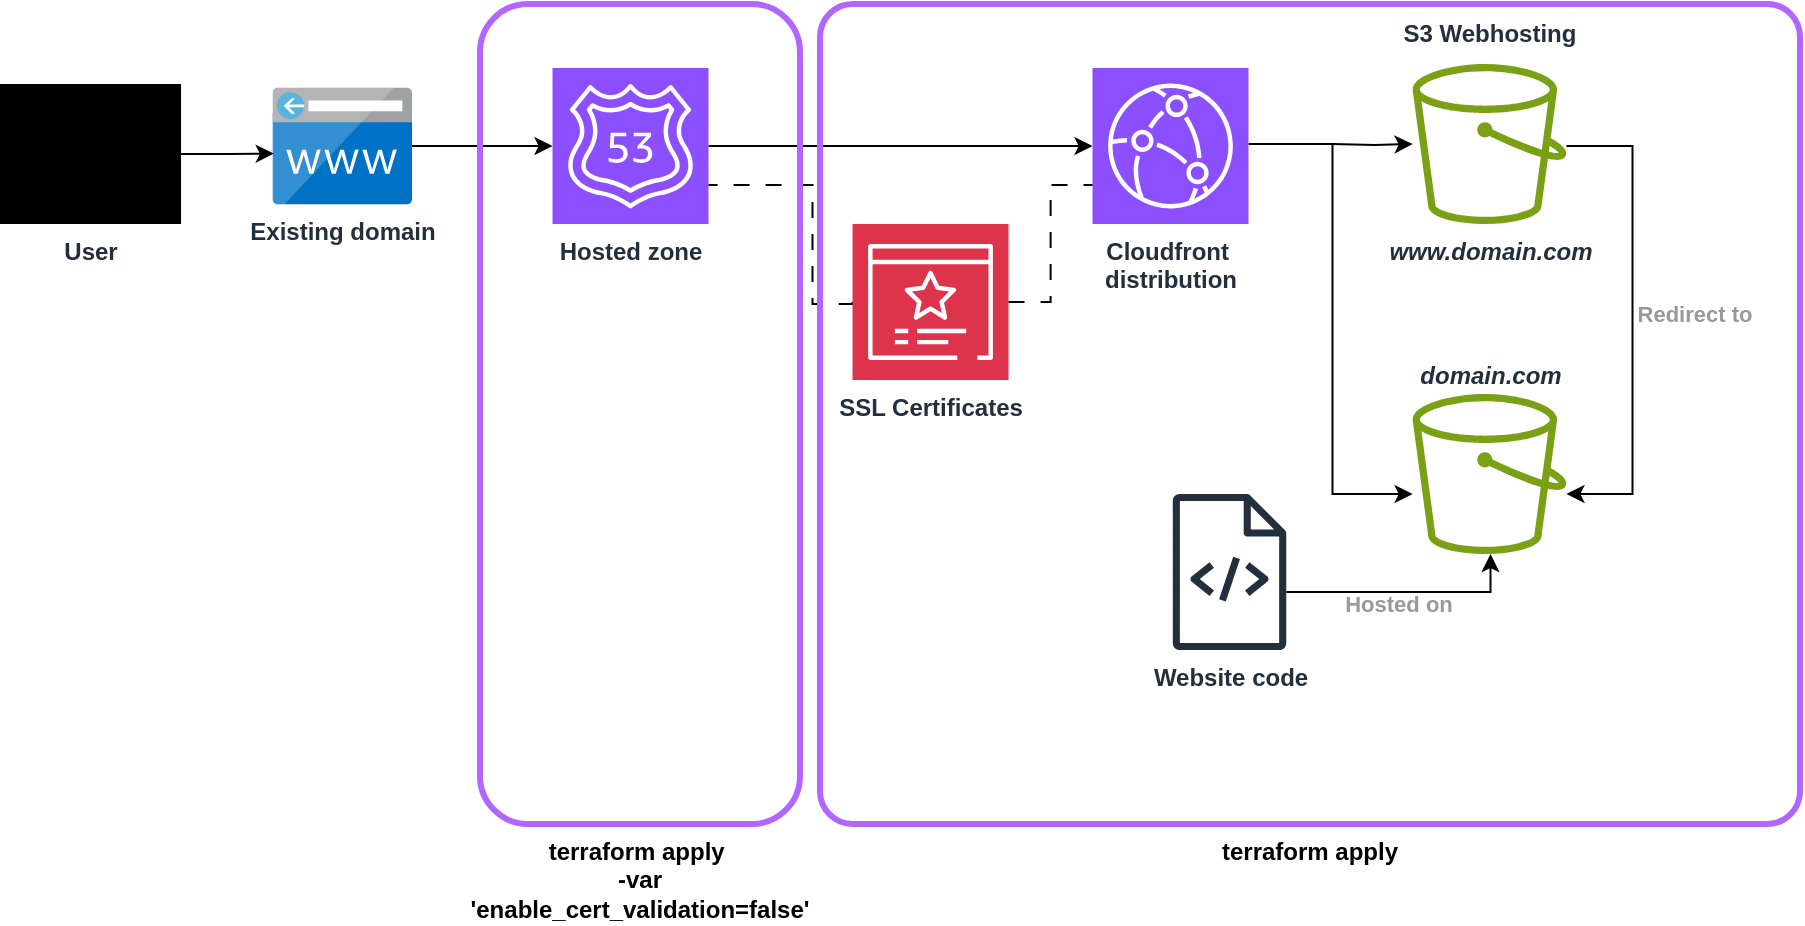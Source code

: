 <mxfile version="26.0.11">
  <diagram name="Page-1" id="fk--v4Ps8Lt8dZppLK3Z">
    <mxGraphModel dx="2787" dy="1240" grid="1" gridSize="10" guides="1" tooltips="1" connect="1" arrows="1" fold="1" page="0" pageScale="1" pageWidth="827" pageHeight="1169" background="none" math="0" shadow="0">
      <root>
        <mxCell id="0" />
        <mxCell id="1" parent="0" />
        <mxCell id="LNFYNFp6tIIB9ON7b7Gi-64" value="" style="group;whiteSpace=wrap;fillColor=none;" vertex="1" connectable="0" parent="1">
          <mxGeometry x="410" y="510" width="900" height="450" as="geometry" />
        </mxCell>
        <mxCell id="LNFYNFp6tIIB9ON7b7Gi-59" value="&lt;b style=&quot;color: rgb(35, 47, 62); text-wrap-mode: nowrap;&quot;&gt;S3 Webhosting&lt;/b&gt;" style="text;html=1;align=center;verticalAlign=middle;whiteSpace=wrap;rounded=0;" vertex="1" parent="LNFYNFp6tIIB9ON7b7Gi-64">
          <mxGeometry x="694.77" width="100" height="30" as="geometry" />
        </mxCell>
        <mxCell id="LNFYNFp6tIIB9ON7b7Gi-39" style="edgeStyle=orthogonalEdgeStyle;rounded=0;orthogonalLoop=1;jettySize=auto;html=1;fontColor=#666666;" edge="1" source="LNFYNFp6tIIB9ON7b7Gi-41" target="LNFYNFp6tIIB9ON7b7Gi-53" parent="LNFYNFp6tIIB9ON7b7Gi-64">
          <mxGeometry relative="1" as="geometry">
            <Array as="points">
              <mxPoint x="816.26" y="71" />
              <mxPoint x="816.26" y="245" />
            </Array>
          </mxGeometry>
        </mxCell>
        <mxCell id="LNFYNFp6tIIB9ON7b7Gi-40" value="&lt;b style=&quot;color: rgb(153, 153, 153);&quot;&gt;Redirect to&lt;/b&gt;" style="edgeLabel;html=1;align=center;verticalAlign=middle;resizable=0;points=[];labelBackgroundColor=none;labelBorderColor=none;" vertex="1" connectable="0" parent="LNFYNFp6tIIB9ON7b7Gi-39">
          <mxGeometry x="-0.03" y="2" relative="1" as="geometry">
            <mxPoint x="28" as="offset" />
          </mxGeometry>
        </mxCell>
        <mxCell id="LNFYNFp6tIIB9ON7b7Gi-41" value="&lt;b&gt;www.domain.com&lt;/b&gt;" style="sketch=0;outlineConnect=0;fontColor=#232F3E;gradientColor=none;fillColor=#7AA116;strokeColor=none;dashed=0;verticalLabelPosition=bottom;verticalAlign=top;align=center;html=1;fontSize=12;fontStyle=2;aspect=fixed;pointerEvents=1;shape=mxgraph.aws4.bucket;" vertex="1" parent="LNFYNFp6tIIB9ON7b7Gi-64">
          <mxGeometry x="706.3" y="30" width="76.93" height="80" as="geometry" />
        </mxCell>
        <mxCell id="LNFYNFp6tIIB9ON7b7Gi-42" style="edgeStyle=orthogonalEdgeStyle;rounded=0;orthogonalLoop=1;jettySize=auto;html=1;" edge="1" source="LNFYNFp6tIIB9ON7b7Gi-43" target="LNFYNFp6tIIB9ON7b7Gi-50" parent="LNFYNFp6tIIB9ON7b7Gi-64">
          <mxGeometry relative="1" as="geometry" />
        </mxCell>
        <mxCell id="LNFYNFp6tIIB9ON7b7Gi-43" value="&lt;b&gt;Hosted zone&lt;/b&gt;" style="sketch=0;points=[[0,0,0],[0.25,0,0],[0.5,0,0],[0.75,0,0],[1,0,0],[0,1,0],[0.25,1,0],[0.5,1,0],[0.75,1,0],[1,1,0],[0,0.25,0],[0,0.5,0],[0,0.75,0],[1,0.25,0],[1,0.5,0],[1,0.75,0]];outlineConnect=0;fontColor=#232F3E;fillColor=#8C4FFF;strokeColor=#ffffff;dashed=0;verticalLabelPosition=bottom;verticalAlign=top;align=center;html=1;fontSize=12;fontStyle=0;aspect=fixed;shape=mxgraph.aws4.resourceIcon;resIcon=mxgraph.aws4.route_53;" vertex="1" parent="LNFYNFp6tIIB9ON7b7Gi-64">
          <mxGeometry x="276.26" y="32" width="78" height="78" as="geometry" />
        </mxCell>
        <mxCell id="LNFYNFp6tIIB9ON7b7Gi-44" value="&lt;b&gt;User&lt;/b&gt;" style="sketch=0;verticalLabelPosition=bottom;sketch=0;aspect=fixed;html=1;verticalAlign=top;strokeColor=none;fillColor=#000000;align=center;outlineConnect=0;pointerEvents=1;shape=mxgraph.citrix2.desktop;fontColor=#232F3E;" vertex="1" parent="LNFYNFp6tIIB9ON7b7Gi-64">
          <mxGeometry y="40" width="90.53" height="70" as="geometry" />
        </mxCell>
        <mxCell id="LNFYNFp6tIIB9ON7b7Gi-45" style="edgeStyle=orthogonalEdgeStyle;rounded=0;orthogonalLoop=1;jettySize=auto;html=1;" edge="1" source="LNFYNFp6tIIB9ON7b7Gi-46" target="LNFYNFp6tIIB9ON7b7Gi-43" parent="LNFYNFp6tIIB9ON7b7Gi-64">
          <mxGeometry relative="1" as="geometry" />
        </mxCell>
        <mxCell id="LNFYNFp6tIIB9ON7b7Gi-46" value="&lt;b&gt;Existing domain&lt;/b&gt;" style="image;sketch=0;aspect=fixed;html=1;points=[];align=center;fontSize=12;image=img/lib/mscae/CustomDomain.svg;labelBackgroundColor=none;fontColor=#232F3E;" vertex="1" parent="LNFYNFp6tIIB9ON7b7Gi-64">
          <mxGeometry x="136.26" y="41.7" width="69.76" height="58.6" as="geometry" />
        </mxCell>
        <mxCell id="LNFYNFp6tIIB9ON7b7Gi-47" style="edgeStyle=orthogonalEdgeStyle;rounded=0;orthogonalLoop=1;jettySize=auto;html=1;entryX=0.009;entryY=0.565;entryDx=0;entryDy=0;entryPerimeter=0;" edge="1" source="LNFYNFp6tIIB9ON7b7Gi-44" target="LNFYNFp6tIIB9ON7b7Gi-46" parent="LNFYNFp6tIIB9ON7b7Gi-64">
          <mxGeometry relative="1" as="geometry">
            <mxPoint x="76.26" y="65" as="sourcePoint" />
            <mxPoint x="143.26" y="65" as="targetPoint" />
            <Array as="points" />
          </mxGeometry>
        </mxCell>
        <mxCell id="LNFYNFp6tIIB9ON7b7Gi-48" style="edgeStyle=orthogonalEdgeStyle;rounded=0;orthogonalLoop=1;jettySize=auto;html=1;" edge="1" target="LNFYNFp6tIIB9ON7b7Gi-41" parent="LNFYNFp6tIIB9ON7b7Gi-64">
          <mxGeometry relative="1" as="geometry">
            <mxPoint x="666.26" y="70" as="sourcePoint" />
          </mxGeometry>
        </mxCell>
        <mxCell id="LNFYNFp6tIIB9ON7b7Gi-49" style="edgeStyle=orthogonalEdgeStyle;rounded=0;orthogonalLoop=1;jettySize=auto;html=1;" edge="1" source="LNFYNFp6tIIB9ON7b7Gi-50" target="LNFYNFp6tIIB9ON7b7Gi-53" parent="LNFYNFp6tIIB9ON7b7Gi-64">
          <mxGeometry relative="1" as="geometry">
            <Array as="points">
              <mxPoint x="666.26" y="70" />
              <mxPoint x="666.26" y="245" />
            </Array>
          </mxGeometry>
        </mxCell>
        <mxCell id="LNFYNFp6tIIB9ON7b7Gi-50" value="&lt;b&gt;Cloudfront&amp;nbsp;&lt;/b&gt;&lt;div&gt;&lt;b&gt;distribution&lt;/b&gt;&lt;/div&gt;" style="sketch=0;points=[[0,0,0],[0.25,0,0],[0.5,0,0],[0.75,0,0],[1,0,0],[0,1,0],[0.25,1,0],[0.5,1,0],[0.75,1,0],[1,1,0],[0,0.25,0],[0,0.5,0],[0,0.75,0],[1,0.25,0],[1,0.5,0],[1,0.75,0]];outlineConnect=0;fontColor=#232F3E;fillColor=#8C4FFF;strokeColor=#ffffff;dashed=0;verticalLabelPosition=bottom;verticalAlign=top;align=center;html=1;fontSize=12;fontStyle=0;aspect=fixed;shape=mxgraph.aws4.resourceIcon;resIcon=mxgraph.aws4.cloudfront;" vertex="1" parent="LNFYNFp6tIIB9ON7b7Gi-64">
          <mxGeometry x="546.26" y="32" width="78" height="78" as="geometry" />
        </mxCell>
        <mxCell id="LNFYNFp6tIIB9ON7b7Gi-51" style="edgeStyle=orthogonalEdgeStyle;rounded=0;orthogonalLoop=1;jettySize=auto;html=1;exitX=0;exitY=0.5;exitDx=0;exitDy=0;exitPerimeter=0;entryX=1;entryY=0.75;entryDx=0;entryDy=0;entryPerimeter=0;dashed=1;dashPattern=8 8;endArrow=none;endFill=0;startFill=0;" edge="1" source="LNFYNFp6tIIB9ON7b7Gi-52" target="LNFYNFp6tIIB9ON7b7Gi-43" parent="LNFYNFp6tIIB9ON7b7Gi-64">
          <mxGeometry relative="1" as="geometry">
            <mxPoint x="306.26" y="105" as="targetPoint" />
            <Array as="points">
              <mxPoint x="406.26" y="150" />
              <mxPoint x="406.26" y="91" />
            </Array>
          </mxGeometry>
        </mxCell>
        <mxCell id="LNFYNFp6tIIB9ON7b7Gi-52" value="&lt;b&gt;SSL Certificates&lt;/b&gt;" style="sketch=0;points=[[0,0,0],[0.25,0,0],[0.5,0,0],[0.75,0,0],[1,0,0],[0,1,0],[0.25,1,0],[0.5,1,0],[0.75,1,0],[1,1,0],[0,0.25,0],[0,0.5,0],[0,0.75,0],[1,0.25,0],[1,0.5,0],[1,0.75,0]];outlineConnect=0;fontColor=#232F3E;fillColor=#DD344C;strokeColor=#ffffff;dashed=0;verticalLabelPosition=bottom;verticalAlign=top;align=center;html=1;fontSize=12;fontStyle=0;aspect=fixed;shape=mxgraph.aws4.resourceIcon;resIcon=mxgraph.aws4.certificate_manager_3;" vertex="1" parent="LNFYNFp6tIIB9ON7b7Gi-64">
          <mxGeometry x="426.26" y="110" width="78" height="78" as="geometry" />
        </mxCell>
        <mxCell id="LNFYNFp6tIIB9ON7b7Gi-53" value="&lt;div&gt;&lt;b&gt;&lt;br&gt;&lt;/b&gt;&lt;b&gt;domain.com&lt;/b&gt;&lt;b&gt;&lt;/b&gt;&lt;/div&gt;" style="sketch=0;outlineConnect=0;fontColor=#232F3E;gradientColor=none;fillColor=#7AA116;strokeColor=none;dashed=0;verticalLabelPosition=top;verticalAlign=bottom;align=center;html=1;fontSize=12;fontStyle=2;aspect=fixed;pointerEvents=1;shape=mxgraph.aws4.bucket;labelPosition=center;" vertex="1" parent="LNFYNFp6tIIB9ON7b7Gi-64">
          <mxGeometry x="706.3" y="195" width="76.93" height="80" as="geometry" />
        </mxCell>
        <mxCell id="LNFYNFp6tIIB9ON7b7Gi-54" style="edgeStyle=orthogonalEdgeStyle;rounded=0;orthogonalLoop=1;jettySize=auto;html=1;exitX=1;exitY=0.5;exitDx=0;exitDy=0;exitPerimeter=0;entryX=0;entryY=0.75;entryDx=0;entryDy=0;entryPerimeter=0;dashed=1;dashPattern=8 8;endArrow=none;endFill=0;startFill=0;" edge="1" source="LNFYNFp6tIIB9ON7b7Gi-52" target="LNFYNFp6tIIB9ON7b7Gi-50" parent="LNFYNFp6tIIB9ON7b7Gi-64">
          <mxGeometry relative="1" as="geometry" />
        </mxCell>
        <mxCell id="LNFYNFp6tIIB9ON7b7Gi-55" style="edgeStyle=orthogonalEdgeStyle;rounded=0;orthogonalLoop=1;jettySize=auto;html=1;" edge="1" source="LNFYNFp6tIIB9ON7b7Gi-57" target="LNFYNFp6tIIB9ON7b7Gi-53" parent="LNFYNFp6tIIB9ON7b7Gi-64">
          <mxGeometry relative="1" as="geometry">
            <Array as="points">
              <mxPoint x="745.26" y="294" />
            </Array>
          </mxGeometry>
        </mxCell>
        <mxCell id="LNFYNFp6tIIB9ON7b7Gi-56" value="&lt;b&gt;&lt;font style=&quot;color: rgb(153, 153, 153);&quot;&gt;Hosted on&lt;/font&gt;&lt;/b&gt;" style="edgeLabel;html=1;align=center;verticalAlign=middle;resizable=0;points=[];labelBackgroundColor=none;labelBorderColor=none;" vertex="1" connectable="0" parent="LNFYNFp6tIIB9ON7b7Gi-55">
          <mxGeometry x="-0.086" y="1" relative="1" as="geometry">
            <mxPoint y="7" as="offset" />
          </mxGeometry>
        </mxCell>
        <mxCell id="LNFYNFp6tIIB9ON7b7Gi-57" value="&lt;b&gt;Website code&lt;/b&gt;" style="sketch=0;outlineConnect=0;fontColor=#232F3E;gradientColor=none;fillColor=#232F3D;strokeColor=none;dashed=0;verticalLabelPosition=bottom;verticalAlign=top;align=center;html=1;fontSize=12;fontStyle=0;aspect=fixed;pointerEvents=1;shape=mxgraph.aws4.source_code;" vertex="1" parent="LNFYNFp6tIIB9ON7b7Gi-64">
          <mxGeometry x="586.26" y="245" width="57" height="78" as="geometry" />
        </mxCell>
        <mxCell id="LNFYNFp6tIIB9ON7b7Gi-67" value="terraform apply &#xa;-var &#39;enable_cert_validation=false&#39;" style="rounded=1;labelPosition=center;verticalLabelPosition=bottom;align=center;verticalAlign=top;fontStyle=1;fillColor=none;strokeWidth=3;strokeColor=#B266FF;whiteSpace=wrap;" vertex="1" parent="LNFYNFp6tIIB9ON7b7Gi-64">
          <mxGeometry x="240" width="160" height="410" as="geometry" />
        </mxCell>
        <mxCell id="LNFYNFp6tIIB9ON7b7Gi-68" value="terraform apply" style="rounded=1;labelPosition=center;verticalLabelPosition=bottom;align=center;verticalAlign=top;fontStyle=1;fillColor=none;strokeWidth=3;strokeColor=#B266FF;whiteSpace=wrap;arcSize=4;fillOpacity=90;gradientColor=none;fillStyle=auto;" vertex="1" parent="LNFYNFp6tIIB9ON7b7Gi-64">
          <mxGeometry x="410" width="490" height="410" as="geometry" />
        </mxCell>
      </root>
    </mxGraphModel>
  </diagram>
</mxfile>
